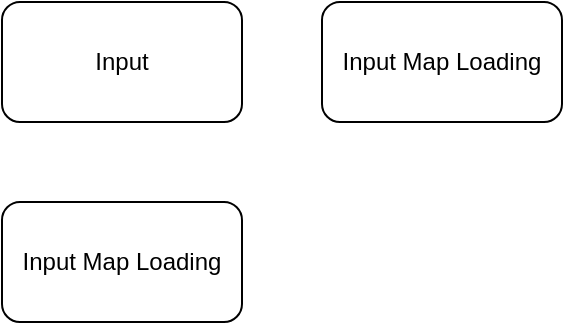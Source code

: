 <mxfile version="22.1.2" type="device">
  <diagram name="Page-1" id="H2MZtMzQKbWlYWSilOhx">
    <mxGraphModel dx="1418" dy="868" grid="1" gridSize="10" guides="1" tooltips="1" connect="1" arrows="1" fold="1" page="1" pageScale="1" pageWidth="1920" pageHeight="1200" math="0" shadow="0">
      <root>
        <mxCell id="0" />
        <mxCell id="1" parent="0" />
        <mxCell id="OE_Azm1usY9wM7hYHkBU-1" value="Input" style="rounded=1;whiteSpace=wrap;html=1;" parent="1" vertex="1">
          <mxGeometry x="190" y="120" width="120" height="60" as="geometry" />
        </mxCell>
        <mxCell id="q-zGq6teILRoZmQ3VgJP-1" value="Input Map Loading" style="rounded=1;whiteSpace=wrap;html=1;" vertex="1" parent="1">
          <mxGeometry x="350" y="120" width="120" height="60" as="geometry" />
        </mxCell>
        <mxCell id="q-zGq6teILRoZmQ3VgJP-2" value="Input Map Loading" style="rounded=1;whiteSpace=wrap;html=1;" vertex="1" parent="1">
          <mxGeometry x="190" y="220" width="120" height="60" as="geometry" />
        </mxCell>
      </root>
    </mxGraphModel>
  </diagram>
</mxfile>
